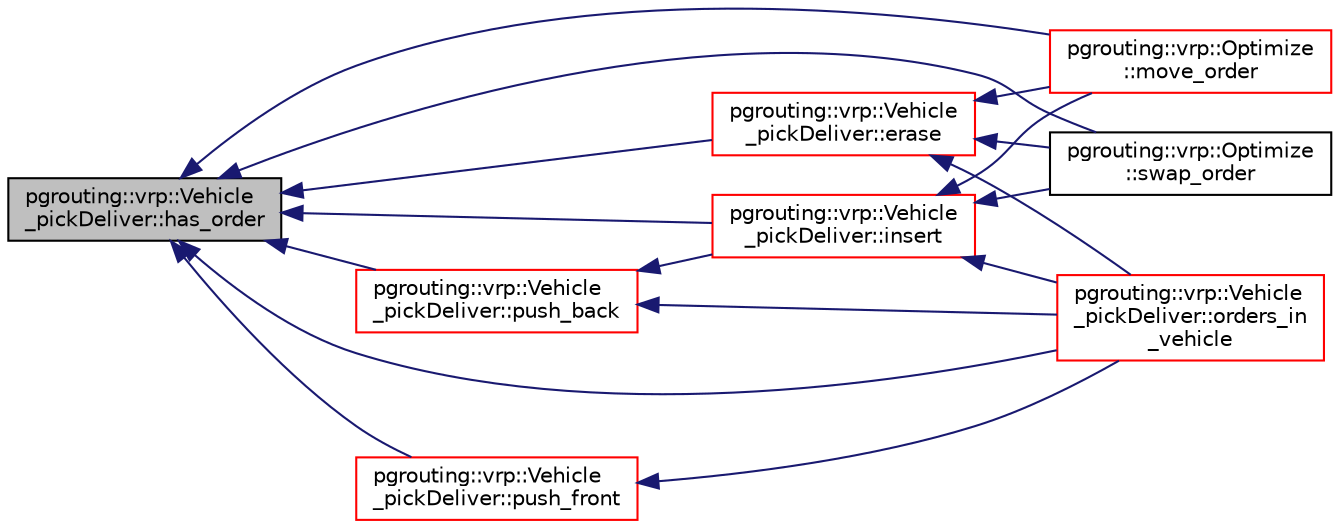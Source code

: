digraph "pgrouting::vrp::Vehicle_pickDeliver::has_order"
{
  edge [fontname="Helvetica",fontsize="10",labelfontname="Helvetica",labelfontsize="10"];
  node [fontname="Helvetica",fontsize="10",shape=record];
  rankdir="LR";
  Node376 [label="pgrouting::vrp::Vehicle\l_pickDeliver::has_order",height=0.2,width=0.4,color="black", fillcolor="grey75", style="filled", fontcolor="black"];
  Node376 -> Node377 [dir="back",color="midnightblue",fontsize="10",style="solid",fontname="Helvetica"];
  Node377 [label="pgrouting::vrp::Vehicle\l_pickDeliver::erase",height=0.2,width=0.4,color="red", fillcolor="white", style="filled",URL="$classpgrouting_1_1vrp_1_1Vehicle__pickDeliver.html#a3824b3c3af974687c0bdcc9aab615350"];
  Node377 -> Node387 [dir="back",color="midnightblue",fontsize="10",style="solid",fontname="Helvetica"];
  Node387 [label="pgrouting::vrp::Optimize\l::move_order",height=0.2,width=0.4,color="red", fillcolor="white", style="filled",URL="$classpgrouting_1_1vrp_1_1Optimize.html#a4f8e527bcd5a3ffc23dff8c3951dc337"];
  Node377 -> Node379 [dir="back",color="midnightblue",fontsize="10",style="solid",fontname="Helvetica"];
  Node379 [label="pgrouting::vrp::Vehicle\l_pickDeliver::orders_in\l_vehicle",height=0.2,width=0.4,color="red", fillcolor="white", style="filled",URL="$classpgrouting_1_1vrp_1_1Vehicle__pickDeliver.html#a5c9706adba6b67df27506b64815f4d8d"];
  Node377 -> Node393 [dir="back",color="midnightblue",fontsize="10",style="solid",fontname="Helvetica"];
  Node393 [label="pgrouting::vrp::Optimize\l::swap_order",height=0.2,width=0.4,color="black", fillcolor="white", style="filled",URL="$classpgrouting_1_1vrp_1_1Optimize.html#a3d0a917f2993449c45ce0febbff2e13f"];
  Node376 -> Node394 [dir="back",color="midnightblue",fontsize="10",style="solid",fontname="Helvetica"];
  Node394 [label="pgrouting::vrp::Vehicle\l_pickDeliver::insert",height=0.2,width=0.4,color="red", fillcolor="white", style="filled",URL="$classpgrouting_1_1vrp_1_1Vehicle__pickDeliver.html#acd6d3d720b3002cbb930a44099fa0688",tooltip="Inserts an order. "];
  Node394 -> Node393 [dir="back",color="midnightblue",fontsize="10",style="solid",fontname="Helvetica"];
  Node394 -> Node387 [dir="back",color="midnightblue",fontsize="10",style="solid",fontname="Helvetica"];
  Node394 -> Node379 [dir="back",color="midnightblue",fontsize="10",style="solid",fontname="Helvetica"];
  Node376 -> Node387 [dir="back",color="midnightblue",fontsize="10",style="solid",fontname="Helvetica"];
  Node376 -> Node379 [dir="back",color="midnightblue",fontsize="10",style="solid",fontname="Helvetica"];
  Node376 -> Node397 [dir="back",color="midnightblue",fontsize="10",style="solid",fontname="Helvetica"];
  Node397 [label="pgrouting::vrp::Vehicle\l_pickDeliver::push_back",height=0.2,width=0.4,color="red", fillcolor="white", style="filled",URL="$classpgrouting_1_1vrp_1_1Vehicle__pickDeliver.html#aa894fd15242682756ea30cc1bbd6aa42",tooltip="puts an order at the end of the truck "];
  Node397 -> Node394 [dir="back",color="midnightblue",fontsize="10",style="solid",fontname="Helvetica"];
  Node397 -> Node379 [dir="back",color="midnightblue",fontsize="10",style="solid",fontname="Helvetica"];
  Node376 -> Node398 [dir="back",color="midnightblue",fontsize="10",style="solid",fontname="Helvetica"];
  Node398 [label="pgrouting::vrp::Vehicle\l_pickDeliver::push_front",height=0.2,width=0.4,color="red", fillcolor="white", style="filled",URL="$classpgrouting_1_1vrp_1_1Vehicle__pickDeliver.html#a34330126d1614d29dff7fc48a6a43f69",tooltip="Puts an order at the end front of the truck. "];
  Node398 -> Node379 [dir="back",color="midnightblue",fontsize="10",style="solid",fontname="Helvetica"];
  Node376 -> Node393 [dir="back",color="midnightblue",fontsize="10",style="solid",fontname="Helvetica"];
}
